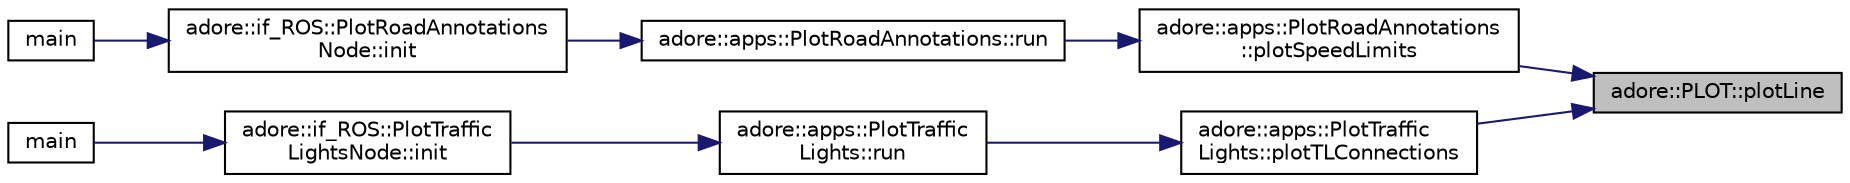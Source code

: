 digraph "adore::PLOT::plotLine"
{
 // LATEX_PDF_SIZE
  edge [fontname="Helvetica",fontsize="10",labelfontname="Helvetica",labelfontsize="10"];
  node [fontname="Helvetica",fontsize="10",shape=record];
  rankdir="RL";
  Node1 [label="adore::PLOT::plotLine",height=0.2,width=0.4,color="black", fillcolor="grey75", style="filled", fontcolor="black",tooltip=" "];
  Node1 -> Node2 [dir="back",color="midnightblue",fontsize="10",style="solid",fontname="Helvetica"];
  Node2 [label="adore::apps::PlotRoadAnnotations\l::plotSpeedLimits",height=0.2,width=0.4,color="black", fillcolor="white", style="filled",URL="$classadore_1_1apps_1_1PlotRoadAnnotations.html#a2feaba59c4d910d47301a5737a81e054",tooltip=" "];
  Node2 -> Node3 [dir="back",color="midnightblue",fontsize="10",style="solid",fontname="Helvetica"];
  Node3 [label="adore::apps::PlotRoadAnnotations::run",height=0.2,width=0.4,color="black", fillcolor="white", style="filled",URL="$classadore_1_1apps_1_1PlotRoadAnnotations.html#a0465f1f9e93cb53b654e750d8715aef0",tooltip=" "];
  Node3 -> Node4 [dir="back",color="midnightblue",fontsize="10",style="solid",fontname="Helvetica"];
  Node4 [label="adore::if_ROS::PlotRoadAnnotations\lNode::init",height=0.2,width=0.4,color="black", fillcolor="white", style="filled",URL="$classadore_1_1if__ROS_1_1PlotRoadAnnotationsNode.html#a542ee009bf265c7c1f61e542439b77f8",tooltip=" "];
  Node4 -> Node5 [dir="back",color="midnightblue",fontsize="10",style="solid",fontname="Helvetica"];
  Node5 [label="main",height=0.2,width=0.4,color="black", fillcolor="white", style="filled",URL="$plot__roadannotations__node_8cpp.html#a3c04138a5bfe5d72780bb7e82a18e627",tooltip=" "];
  Node1 -> Node6 [dir="back",color="midnightblue",fontsize="10",style="solid",fontname="Helvetica"];
  Node6 [label="adore::apps::PlotTraffic\lLights::plotTLConnections",height=0.2,width=0.4,color="black", fillcolor="white", style="filled",URL="$classadore_1_1apps_1_1PlotTrafficLights.html#a5a847f40f3b094984863dd28f1d49a79",tooltip=" "];
  Node6 -> Node7 [dir="back",color="midnightblue",fontsize="10",style="solid",fontname="Helvetica"];
  Node7 [label="adore::apps::PlotTraffic\lLights::run",height=0.2,width=0.4,color="black", fillcolor="white", style="filled",URL="$classadore_1_1apps_1_1PlotTrafficLights.html#a96207460e21be12289b28245e4fab4fb",tooltip=" "];
  Node7 -> Node8 [dir="back",color="midnightblue",fontsize="10",style="solid",fontname="Helvetica"];
  Node8 [label="adore::if_ROS::PlotTraffic\lLightsNode::init",height=0.2,width=0.4,color="black", fillcolor="white", style="filled",URL="$classadore_1_1if__ROS_1_1PlotTrafficLightsNode.html#ae938edd4484124c50652f63134ea3d1f",tooltip=" "];
  Node8 -> Node9 [dir="back",color="midnightblue",fontsize="10",style="solid",fontname="Helvetica"];
  Node9 [label="main",height=0.2,width=0.4,color="black", fillcolor="white", style="filled",URL="$plot__trafficlights__node_8cpp.html#a3c04138a5bfe5d72780bb7e82a18e627",tooltip=" "];
}
